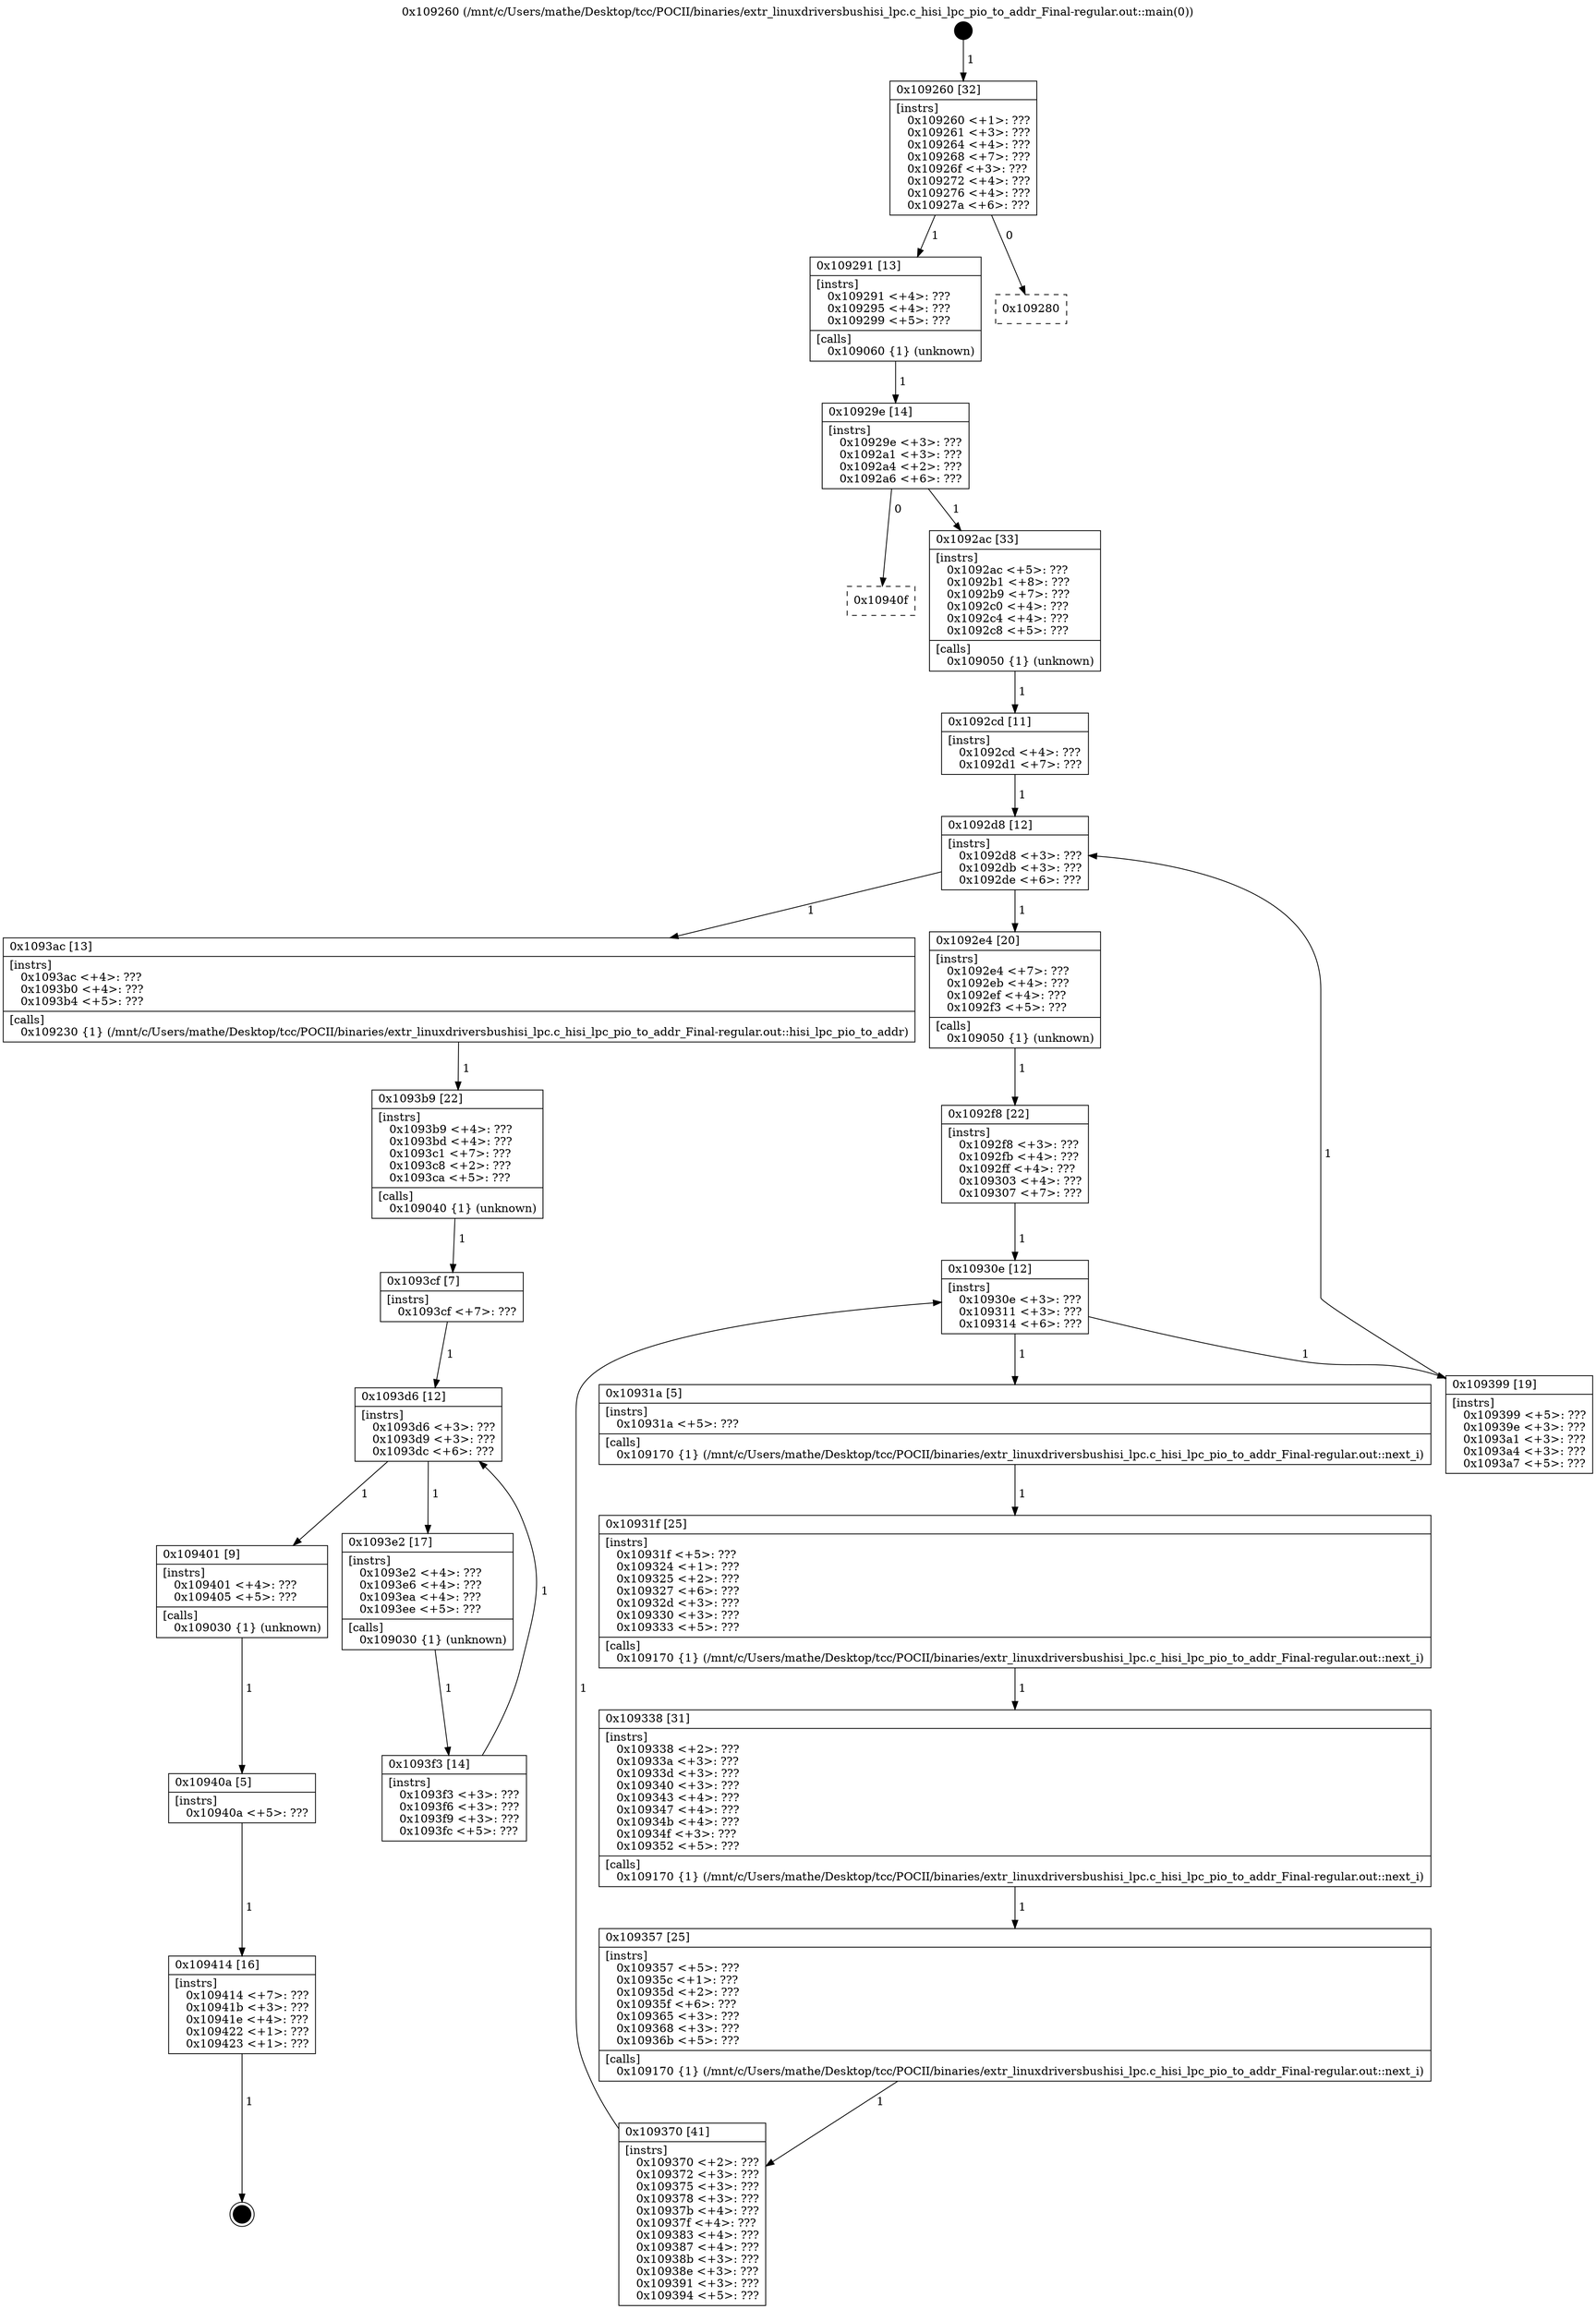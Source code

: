 digraph "0x109260" {
  label = "0x109260 (/mnt/c/Users/mathe/Desktop/tcc/POCII/binaries/extr_linuxdriversbushisi_lpc.c_hisi_lpc_pio_to_addr_Final-regular.out::main(0))"
  labelloc = "t"
  node[shape=record]

  Entry [label="",width=0.3,height=0.3,shape=circle,fillcolor=black,style=filled]
  "0x109260" [label="{
     0x109260 [32]\l
     | [instrs]\l
     &nbsp;&nbsp;0x109260 \<+1\>: ???\l
     &nbsp;&nbsp;0x109261 \<+3\>: ???\l
     &nbsp;&nbsp;0x109264 \<+4\>: ???\l
     &nbsp;&nbsp;0x109268 \<+7\>: ???\l
     &nbsp;&nbsp;0x10926f \<+3\>: ???\l
     &nbsp;&nbsp;0x109272 \<+4\>: ???\l
     &nbsp;&nbsp;0x109276 \<+4\>: ???\l
     &nbsp;&nbsp;0x10927a \<+6\>: ???\l
  }"]
  "0x109291" [label="{
     0x109291 [13]\l
     | [instrs]\l
     &nbsp;&nbsp;0x109291 \<+4\>: ???\l
     &nbsp;&nbsp;0x109295 \<+4\>: ???\l
     &nbsp;&nbsp;0x109299 \<+5\>: ???\l
     | [calls]\l
     &nbsp;&nbsp;0x109060 \{1\} (unknown)\l
  }"]
  "0x109280" [label="{
     0x109280\l
  }", style=dashed]
  "0x10929e" [label="{
     0x10929e [14]\l
     | [instrs]\l
     &nbsp;&nbsp;0x10929e \<+3\>: ???\l
     &nbsp;&nbsp;0x1092a1 \<+3\>: ???\l
     &nbsp;&nbsp;0x1092a4 \<+2\>: ???\l
     &nbsp;&nbsp;0x1092a6 \<+6\>: ???\l
  }"]
  "0x10940f" [label="{
     0x10940f\l
  }", style=dashed]
  "0x1092ac" [label="{
     0x1092ac [33]\l
     | [instrs]\l
     &nbsp;&nbsp;0x1092ac \<+5\>: ???\l
     &nbsp;&nbsp;0x1092b1 \<+8\>: ???\l
     &nbsp;&nbsp;0x1092b9 \<+7\>: ???\l
     &nbsp;&nbsp;0x1092c0 \<+4\>: ???\l
     &nbsp;&nbsp;0x1092c4 \<+4\>: ???\l
     &nbsp;&nbsp;0x1092c8 \<+5\>: ???\l
     | [calls]\l
     &nbsp;&nbsp;0x109050 \{1\} (unknown)\l
  }"]
  Exit [label="",width=0.3,height=0.3,shape=circle,fillcolor=black,style=filled,peripheries=2]
  "0x1092d8" [label="{
     0x1092d8 [12]\l
     | [instrs]\l
     &nbsp;&nbsp;0x1092d8 \<+3\>: ???\l
     &nbsp;&nbsp;0x1092db \<+3\>: ???\l
     &nbsp;&nbsp;0x1092de \<+6\>: ???\l
  }"]
  "0x1093ac" [label="{
     0x1093ac [13]\l
     | [instrs]\l
     &nbsp;&nbsp;0x1093ac \<+4\>: ???\l
     &nbsp;&nbsp;0x1093b0 \<+4\>: ???\l
     &nbsp;&nbsp;0x1093b4 \<+5\>: ???\l
     | [calls]\l
     &nbsp;&nbsp;0x109230 \{1\} (/mnt/c/Users/mathe/Desktop/tcc/POCII/binaries/extr_linuxdriversbushisi_lpc.c_hisi_lpc_pio_to_addr_Final-regular.out::hisi_lpc_pio_to_addr)\l
  }"]
  "0x1092e4" [label="{
     0x1092e4 [20]\l
     | [instrs]\l
     &nbsp;&nbsp;0x1092e4 \<+7\>: ???\l
     &nbsp;&nbsp;0x1092eb \<+4\>: ???\l
     &nbsp;&nbsp;0x1092ef \<+4\>: ???\l
     &nbsp;&nbsp;0x1092f3 \<+5\>: ???\l
     | [calls]\l
     &nbsp;&nbsp;0x109050 \{1\} (unknown)\l
  }"]
  "0x10930e" [label="{
     0x10930e [12]\l
     | [instrs]\l
     &nbsp;&nbsp;0x10930e \<+3\>: ???\l
     &nbsp;&nbsp;0x109311 \<+3\>: ???\l
     &nbsp;&nbsp;0x109314 \<+6\>: ???\l
  }"]
  "0x109399" [label="{
     0x109399 [19]\l
     | [instrs]\l
     &nbsp;&nbsp;0x109399 \<+5\>: ???\l
     &nbsp;&nbsp;0x10939e \<+3\>: ???\l
     &nbsp;&nbsp;0x1093a1 \<+3\>: ???\l
     &nbsp;&nbsp;0x1093a4 \<+3\>: ???\l
     &nbsp;&nbsp;0x1093a7 \<+5\>: ???\l
  }"]
  "0x10931a" [label="{
     0x10931a [5]\l
     | [instrs]\l
     &nbsp;&nbsp;0x10931a \<+5\>: ???\l
     | [calls]\l
     &nbsp;&nbsp;0x109170 \{1\} (/mnt/c/Users/mathe/Desktop/tcc/POCII/binaries/extr_linuxdriversbushisi_lpc.c_hisi_lpc_pio_to_addr_Final-regular.out::next_i)\l
  }"]
  "0x10931f" [label="{
     0x10931f [25]\l
     | [instrs]\l
     &nbsp;&nbsp;0x10931f \<+5\>: ???\l
     &nbsp;&nbsp;0x109324 \<+1\>: ???\l
     &nbsp;&nbsp;0x109325 \<+2\>: ???\l
     &nbsp;&nbsp;0x109327 \<+6\>: ???\l
     &nbsp;&nbsp;0x10932d \<+3\>: ???\l
     &nbsp;&nbsp;0x109330 \<+3\>: ???\l
     &nbsp;&nbsp;0x109333 \<+5\>: ???\l
     | [calls]\l
     &nbsp;&nbsp;0x109170 \{1\} (/mnt/c/Users/mathe/Desktop/tcc/POCII/binaries/extr_linuxdriversbushisi_lpc.c_hisi_lpc_pio_to_addr_Final-regular.out::next_i)\l
  }"]
  "0x109338" [label="{
     0x109338 [31]\l
     | [instrs]\l
     &nbsp;&nbsp;0x109338 \<+2\>: ???\l
     &nbsp;&nbsp;0x10933a \<+3\>: ???\l
     &nbsp;&nbsp;0x10933d \<+3\>: ???\l
     &nbsp;&nbsp;0x109340 \<+3\>: ???\l
     &nbsp;&nbsp;0x109343 \<+4\>: ???\l
     &nbsp;&nbsp;0x109347 \<+4\>: ???\l
     &nbsp;&nbsp;0x10934b \<+4\>: ???\l
     &nbsp;&nbsp;0x10934f \<+3\>: ???\l
     &nbsp;&nbsp;0x109352 \<+5\>: ???\l
     | [calls]\l
     &nbsp;&nbsp;0x109170 \{1\} (/mnt/c/Users/mathe/Desktop/tcc/POCII/binaries/extr_linuxdriversbushisi_lpc.c_hisi_lpc_pio_to_addr_Final-regular.out::next_i)\l
  }"]
  "0x109357" [label="{
     0x109357 [25]\l
     | [instrs]\l
     &nbsp;&nbsp;0x109357 \<+5\>: ???\l
     &nbsp;&nbsp;0x10935c \<+1\>: ???\l
     &nbsp;&nbsp;0x10935d \<+2\>: ???\l
     &nbsp;&nbsp;0x10935f \<+6\>: ???\l
     &nbsp;&nbsp;0x109365 \<+3\>: ???\l
     &nbsp;&nbsp;0x109368 \<+3\>: ???\l
     &nbsp;&nbsp;0x10936b \<+5\>: ???\l
     | [calls]\l
     &nbsp;&nbsp;0x109170 \{1\} (/mnt/c/Users/mathe/Desktop/tcc/POCII/binaries/extr_linuxdriversbushisi_lpc.c_hisi_lpc_pio_to_addr_Final-regular.out::next_i)\l
  }"]
  "0x109370" [label="{
     0x109370 [41]\l
     | [instrs]\l
     &nbsp;&nbsp;0x109370 \<+2\>: ???\l
     &nbsp;&nbsp;0x109372 \<+3\>: ???\l
     &nbsp;&nbsp;0x109375 \<+3\>: ???\l
     &nbsp;&nbsp;0x109378 \<+3\>: ???\l
     &nbsp;&nbsp;0x10937b \<+4\>: ???\l
     &nbsp;&nbsp;0x10937f \<+4\>: ???\l
     &nbsp;&nbsp;0x109383 \<+4\>: ???\l
     &nbsp;&nbsp;0x109387 \<+4\>: ???\l
     &nbsp;&nbsp;0x10938b \<+3\>: ???\l
     &nbsp;&nbsp;0x10938e \<+3\>: ???\l
     &nbsp;&nbsp;0x109391 \<+3\>: ???\l
     &nbsp;&nbsp;0x109394 \<+5\>: ???\l
  }"]
  "0x1092f8" [label="{
     0x1092f8 [22]\l
     | [instrs]\l
     &nbsp;&nbsp;0x1092f8 \<+3\>: ???\l
     &nbsp;&nbsp;0x1092fb \<+4\>: ???\l
     &nbsp;&nbsp;0x1092ff \<+4\>: ???\l
     &nbsp;&nbsp;0x109303 \<+4\>: ???\l
     &nbsp;&nbsp;0x109307 \<+7\>: ???\l
  }"]
  "0x109414" [label="{
     0x109414 [16]\l
     | [instrs]\l
     &nbsp;&nbsp;0x109414 \<+7\>: ???\l
     &nbsp;&nbsp;0x10941b \<+3\>: ???\l
     &nbsp;&nbsp;0x10941e \<+4\>: ???\l
     &nbsp;&nbsp;0x109422 \<+1\>: ???\l
     &nbsp;&nbsp;0x109423 \<+1\>: ???\l
  }"]
  "0x1092cd" [label="{
     0x1092cd [11]\l
     | [instrs]\l
     &nbsp;&nbsp;0x1092cd \<+4\>: ???\l
     &nbsp;&nbsp;0x1092d1 \<+7\>: ???\l
  }"]
  "0x1093b9" [label="{
     0x1093b9 [22]\l
     | [instrs]\l
     &nbsp;&nbsp;0x1093b9 \<+4\>: ???\l
     &nbsp;&nbsp;0x1093bd \<+4\>: ???\l
     &nbsp;&nbsp;0x1093c1 \<+7\>: ???\l
     &nbsp;&nbsp;0x1093c8 \<+2\>: ???\l
     &nbsp;&nbsp;0x1093ca \<+5\>: ???\l
     | [calls]\l
     &nbsp;&nbsp;0x109040 \{1\} (unknown)\l
  }"]
  "0x1093d6" [label="{
     0x1093d6 [12]\l
     | [instrs]\l
     &nbsp;&nbsp;0x1093d6 \<+3\>: ???\l
     &nbsp;&nbsp;0x1093d9 \<+3\>: ???\l
     &nbsp;&nbsp;0x1093dc \<+6\>: ???\l
  }"]
  "0x109401" [label="{
     0x109401 [9]\l
     | [instrs]\l
     &nbsp;&nbsp;0x109401 \<+4\>: ???\l
     &nbsp;&nbsp;0x109405 \<+5\>: ???\l
     | [calls]\l
     &nbsp;&nbsp;0x109030 \{1\} (unknown)\l
  }"]
  "0x1093e2" [label="{
     0x1093e2 [17]\l
     | [instrs]\l
     &nbsp;&nbsp;0x1093e2 \<+4\>: ???\l
     &nbsp;&nbsp;0x1093e6 \<+4\>: ???\l
     &nbsp;&nbsp;0x1093ea \<+4\>: ???\l
     &nbsp;&nbsp;0x1093ee \<+5\>: ???\l
     | [calls]\l
     &nbsp;&nbsp;0x109030 \{1\} (unknown)\l
  }"]
  "0x1093f3" [label="{
     0x1093f3 [14]\l
     | [instrs]\l
     &nbsp;&nbsp;0x1093f3 \<+3\>: ???\l
     &nbsp;&nbsp;0x1093f6 \<+3\>: ???\l
     &nbsp;&nbsp;0x1093f9 \<+3\>: ???\l
     &nbsp;&nbsp;0x1093fc \<+5\>: ???\l
  }"]
  "0x1093cf" [label="{
     0x1093cf [7]\l
     | [instrs]\l
     &nbsp;&nbsp;0x1093cf \<+7\>: ???\l
  }"]
  "0x10940a" [label="{
     0x10940a [5]\l
     | [instrs]\l
     &nbsp;&nbsp;0x10940a \<+5\>: ???\l
  }"]
  Entry -> "0x109260" [label=" 1"]
  "0x109260" -> "0x109291" [label=" 1"]
  "0x109260" -> "0x109280" [label=" 0"]
  "0x109291" -> "0x10929e" [label=" 1"]
  "0x10929e" -> "0x10940f" [label=" 0"]
  "0x10929e" -> "0x1092ac" [label=" 1"]
  "0x109414" -> Exit [label=" 1"]
  "0x1092ac" -> "0x1092cd" [label=" 1"]
  "0x1092d8" -> "0x1093ac" [label=" 1"]
  "0x1092d8" -> "0x1092e4" [label=" 1"]
  "0x1092e4" -> "0x1092f8" [label=" 1"]
  "0x10930e" -> "0x109399" [label=" 1"]
  "0x10930e" -> "0x10931a" [label=" 1"]
  "0x10931a" -> "0x10931f" [label=" 1"]
  "0x10931f" -> "0x109338" [label=" 1"]
  "0x109338" -> "0x109357" [label=" 1"]
  "0x109357" -> "0x109370" [label=" 1"]
  "0x1092f8" -> "0x10930e" [label=" 1"]
  "0x109370" -> "0x10930e" [label=" 1"]
  "0x10940a" -> "0x109414" [label=" 1"]
  "0x1092cd" -> "0x1092d8" [label=" 1"]
  "0x109399" -> "0x1092d8" [label=" 1"]
  "0x1093ac" -> "0x1093b9" [label=" 1"]
  "0x1093b9" -> "0x1093cf" [label=" 1"]
  "0x1093d6" -> "0x109401" [label=" 1"]
  "0x1093d6" -> "0x1093e2" [label=" 1"]
  "0x1093e2" -> "0x1093f3" [label=" 1"]
  "0x1093cf" -> "0x1093d6" [label=" 1"]
  "0x1093f3" -> "0x1093d6" [label=" 1"]
  "0x109401" -> "0x10940a" [label=" 1"]
}
